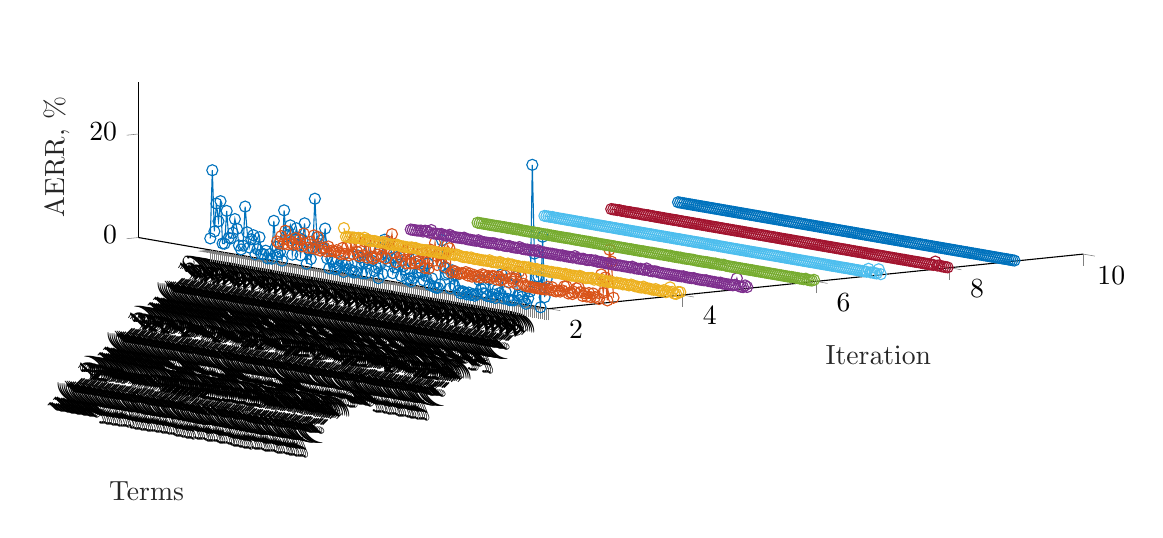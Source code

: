 % This file was created by matlab2tikz.
%
\definecolor{mycolor1}{rgb}{0.0,0.447,0.741}%
\definecolor{mycolor2}{rgb}{0.85,0.325,0.098}%
\definecolor{mycolor3}{rgb}{0.929,0.694,0.125}%
\definecolor{mycolor4}{rgb}{0.494,0.184,0.556}%
\definecolor{mycolor5}{rgb}{0.466,0.674,0.188}%
\definecolor{mycolor6}{rgb}{0.301,0.745,0.933}%
\definecolor{mycolor7}{rgb}{0.635,0.078,0.184}%
%
\begin{tikzpicture}

\begin{axis}[%
width=12cm,
height=3.569cm,
at={(0cm,0cm)},
scale only axis,
xmin=2,
xmax=10,
tick align=outside,
xlabel style={font=\color{white!15!black}},
xlabel={Iteration},
ymin=0,
ymax=200,
ytick={1,2,3,4,5,6,7,8,9,10,11,12,13,14,15,16,17,18,19,20,21,22,23,24,25,26,27,28,29,30,31,32,33,34,35,36,37,38,39,40,41,42,43,44,45,46,47,48,49,50,51,52,53,54,55,56,57,58,59,60,61,62,63,64,65,66,67,68,69,70,71,72,73,74,75,76,77,78,79,80,81,82,83,84,85,86,87,88,89,90,91,92,93,94,95,96,97,98,99,100,101,102,103,104,105,106,107,108,109,110,111,112,113,114,115,116,117,118,119,120,121,122,123,124,125,126,127,128,129,130,131,132,133,134,135,136,137,138,139,140,141,142,143,144,145,146,147,148,149,150,151,152,153,154,155,156,157,158,159,160,161,162,163,164,165},
yticklabels={{y(t-4)},{y(t-3)},{y(t-2)},{y(t-1)},{u(t-4)},{u(t-3)},{u(t-2)},{u(t-1)},{y(t-4)y(t-4)},{y(t-4)y(t-3)},{y(t-4)y(t-2)},{y(t-4)y(t-1)},{y(t-4)u(t-4)},{y(t-4)u(t-3)},{y(t-4)u(t-2)},{y(t-4)u(t-1)},{y(t-3)y(t-3)},{y(t-3)y(t-2)},{y(t-3)y(t-1)},{y(t-3)u(t-4)},{y(t-3)u(t-3)},{y(t-3)u(t-2)},{y(t-3)u(t-1)},{y(t-2)y(t-2)},{y(t-2)y(t-1)},{y(t-2)u(t-4)},{y(t-2)u(t-3)},{y(t-2)u(t-2)},{y(t-2)u(t-1)},{y(t-1)y(t-1)},{y(t-1)u(t-4)},{y(t-1)u(t-3)},{y(t-1)u(t-2)},{y(t-1)u(t-1)},{u(t-4)u(t-4)},{u(t-4)u(t-3)},{u(t-4)u(t-2)},{u(t-4)u(t-1)},{u(t-3)u(t-3)},{u(t-3)u(t-2)},{u(t-3)u(t-1)},{u(t-2)u(t-2)},{u(t-2)u(t-1)},{u(t-1)u(t-1)},{y(t-4)y(t-4)y(t-4)},{y(t-4)y(t-4)y(t-3)},{y(t-4)y(t-4)y(t-2)},{y(t-4)y(t-4)y(t-1)},{y(t-4)y(t-4)u(t-4)},{y(t-4)y(t-4)u(t-3)},{y(t-4)y(t-4)u(t-2)},{y(t-4)y(t-4)u(t-1)},{y(t-4)y(t-3)y(t-3)},{y(t-4)y(t-3)y(t-2)},{y(t-4)y(t-3)y(t-1)},{y(t-4)y(t-3)u(t-4)},{y(t-4)y(t-3)u(t-3)},{y(t-4)y(t-3)u(t-2)},{y(t-4)y(t-3)u(t-1)},{y(t-4)y(t-2)y(t-2)},{y(t-4)y(t-2)y(t-1)},{y(t-4)y(t-2)u(t-4)},{y(t-4)y(t-2)u(t-3)},{y(t-4)y(t-2)u(t-2)},{y(t-4)y(t-2)u(t-1)},{y(t-4)y(t-1)y(t-1)},{y(t-4)y(t-1)u(t-4)},{y(t-4)y(t-1)u(t-3)},{y(t-4)y(t-1)u(t-2)},{y(t-4)y(t-1)u(t-1)},{y(t-4)u(t-4)u(t-4)},{y(t-4)u(t-4)u(t-3)},{y(t-4)u(t-4)u(t-2)},{y(t-4)u(t-4)u(t-1)},{y(t-4)u(t-3)u(t-3)},{y(t-4)u(t-3)u(t-2)},{y(t-4)u(t-3)u(t-1)},{y(t-4)u(t-2)u(t-2)},{y(t-4)u(t-2)u(t-1)},{y(t-4)u(t-1)u(t-1)},{y(t-3)y(t-3)y(t-3)},{y(t-3)y(t-3)y(t-2)},{y(t-3)y(t-3)y(t-1)},{y(t-3)y(t-3)u(t-4)},{y(t-3)y(t-3)u(t-3)},{y(t-3)y(t-3)u(t-2)},{y(t-3)y(t-3)u(t-1)},{y(t-3)y(t-2)y(t-2)},{y(t-3)y(t-2)y(t-1)},{y(t-3)y(t-2)u(t-4)},{y(t-3)y(t-2)u(t-3)},{y(t-3)y(t-2)u(t-2)},{y(t-3)y(t-2)u(t-1)},{y(t-3)y(t-1)y(t-1)},{y(t-3)y(t-1)u(t-4)},{y(t-3)y(t-1)u(t-3)},{y(t-3)y(t-1)u(t-2)},{y(t-3)y(t-1)u(t-1)},{y(t-3)u(t-4)u(t-4)},{y(t-3)u(t-4)u(t-3)},{y(t-3)u(t-4)u(t-2)},{y(t-3)u(t-4)u(t-1)},{y(t-3)u(t-3)u(t-3)},{y(t-3)u(t-3)u(t-2)},{y(t-3)u(t-3)u(t-1)},{y(t-3)u(t-2)u(t-2)},{y(t-3)u(t-2)u(t-1)},{y(t-3)u(t-1)u(t-1)},{y(t-2)y(t-2)y(t-2)},{y(t-2)y(t-2)y(t-1)},{y(t-2)y(t-2)u(t-4)},{y(t-2)y(t-2)u(t-3)},{y(t-2)y(t-2)u(t-2)},{y(t-2)y(t-2)u(t-1)},{y(t-2)y(t-1)y(t-1)},{y(t-2)y(t-1)u(t-4)},{y(t-2)y(t-1)u(t-3)},{y(t-2)y(t-1)u(t-2)},{y(t-2)y(t-1)u(t-1)},{y(t-2)u(t-4)u(t-4)},{y(t-2)u(t-4)u(t-3)},{y(t-2)u(t-4)u(t-2)},{y(t-2)u(t-4)u(t-1)},{y(t-2)u(t-3)u(t-3)},{y(t-2)u(t-3)u(t-2)},{y(t-2)u(t-3)u(t-1)},{y(t-2)u(t-2)u(t-2)},{y(t-2)u(t-2)u(t-1)},{y(t-2)u(t-1)u(t-1)},{y(t-1)y(t-1)y(t-1)},{y(t-1)y(t-1)u(t-4)},{y(t-1)y(t-1)u(t-3)},{y(t-1)y(t-1)u(t-2)},{y(t-1)y(t-1)u(t-1)},{y(t-1)u(t-4)u(t-4)},{y(t-1)u(t-4)u(t-3)},{y(t-1)u(t-4)u(t-2)},{y(t-1)u(t-4)u(t-1)},{y(t-1)u(t-3)u(t-3)},{y(t-1)u(t-3)u(t-2)},{y(t-1)u(t-3)u(t-1)},{y(t-1)u(t-2)u(t-2)},{y(t-1)u(t-2)u(t-1)},{y(t-1)u(t-1)u(t-1)},{u(t-4)u(t-4)u(t-4)},{u(t-4)u(t-4)u(t-3)},{u(t-4)u(t-4)u(t-2)},{u(t-4)u(t-4)u(t-1)},{u(t-4)u(t-3)u(t-3)},{u(t-4)u(t-3)u(t-2)},{u(t-4)u(t-3)u(t-1)},{u(t-4)u(t-2)u(t-2)},{u(t-4)u(t-2)u(t-1)},{u(t-4)u(t-1)u(t-1)},{u(t-3)u(t-3)u(t-3)},{u(t-3)u(t-3)u(t-2)},{u(t-3)u(t-3)u(t-1)},{u(t-3)u(t-2)u(t-2)},{u(t-3)u(t-2)u(t-1)},{u(t-3)u(t-1)u(t-1)},{u(t-2)u(t-2)u(t-2)},{u(t-2)u(t-2)u(t-1)},{u(t-2)u(t-1)u(t-1)},{u(t-1)u(t-1)u(t-1)},{c}},
yticklabel style={rotate=45},
ylabel style={font=\color{white!15!black}},
ylabel={Terms},
zmin=0,
zmax=30,
zlabel style={font=\color{white!15!black}},
zlabel={AERR, $\%$},
view={-37.5}{30},
axis background/.style={fill=white},
axis x line*=bottom,
axis y line*=left,
axis z line*=left
]
\addplot3 [color=mycolor1, mark=o, mark options={solid, mycolor1}]
 table[row sep=crcr] {%
2	1	5.678\\
2	2	2.08\\
2	3	13.68\\
2	4	0\\
2	5	5.836\\
2	6	5.708\\
2	7	10.15\\
2	8	27.235\\
2	9	2.722\\
2	10	1.291\\
2	11	0.179\\
2	12	0.649\\
2	13	1.4\\
2	14	1.782\\
2	15	1.492\\
2	16	5.065\\
2	17	0.434\\
2	18	0.411\\
2	19	0.318\\
2	20	0.504\\
2	21	1.816\\
2	22	0.431\\
2	23	5.038\\
2	24	1.348\\
2	25	1.935\\
2	26	0.271\\
2	27	0.895\\
2	28	0.339\\
2	29	3.637\\
2	30	0.375\\
2	31	0.789\\
2	32	0.762\\
2	33	1.537\\
2	34	3.214\\
2	35	0.412\\
2	36	0.025\\
2	37	0.282\\
2	38	0.035\\
2	39	0.434\\
2	40	0.007\\
2	41	0.297\\
2	42	0.461\\
2	43	0.036\\
2	44	0.463\\
2	45	3.389\\
2	46	1.296\\
2	47	4.175\\
2	48	0.64\\
2	49	3.474\\
2	50	3.163\\
2	51	4.427\\
2	52	9.646\\
2	53	1.038\\
2	54	0.313\\
2	55	0.274\\
2	56	0.418\\
2	57	1.941\\
2	58	0.631\\
2	59	4.696\\
2	60	2.23\\
2	61	1.279\\
2	62	2.848\\
2	63	2.569\\
2	64	2.598\\
2	65	5.132\\
2	66	1.397\\
2	67	0.665\\
2	68	1.22\\
2	69	0.943\\
2	70	2.713\\
2	71	3.292\\
2	72	1.363\\
2	73	3.442\\
2	74	4.868\\
2	75	2.819\\
2	76	1.633\\
2	77	4.463\\
2	78	3.787\\
2	79	5.248\\
2	80	7.832\\
2	81	1.151\\
2	82	3.003\\
2	83	0.175\\
2	84	2.149\\
2	85	1.424\\
2	86	3.338\\
2	87	5.639\\
2	88	3.42\\
2	89	0.722\\
2	90	2.864\\
2	91	0.599\\
2	92	3.508\\
2	93	3.878\\
2	94	0.679\\
2	95	0.438\\
2	96	0.767\\
2	97	0.925\\
2	98	2.064\\
2	99	1.591\\
2	100	0.221\\
2	101	2.197\\
2	102	1.235\\
2	103	0.742\\
2	104	0.451\\
2	105	1.819\\
2	106	2.293\\
2	107	0.427\\
2	108	2.291\\
2	109	7.988\\
2	110	4.145\\
2	111	5.537\\
2	112	4.814\\
2	113	6.064\\
2	114	13.404\\
2	115	3.777\\
2	116	1.626\\
2	117	3.321\\
2	118	0.572\\
2	119	8.309\\
2	120	5.008\\
2	121	1.983\\
2	122	5.319\\
2	123	7.083\\
2	124	4.863\\
2	125	1.843\\
2	126	7.433\\
2	127	6.12\\
2	128	5.235\\
2	129	10.13\\
2	130	0.345\\
2	131	1.951\\
2	132	1.369\\
2	133	2.776\\
2	134	7.753\\
2	135	0.379\\
2	136	1.193\\
2	137	0.281\\
2	138	1.718\\
2	139	0.987\\
2	140	0.908\\
2	141	4.111\\
2	142	1.728\\
2	143	0.686\\
2	144	4.298\\
2	145	3.445\\
2	146	1.789\\
2	147	4.645\\
2	148	9.551\\
2	149	1.94\\
2	150	1.136\\
2	151	1.825\\
2	152	4.97\\
2	153	6.795\\
2	154	4.076\\
2	155	2.915\\
2	156	2.956\\
2	157	8.097\\
2	158	1.696\\
2	159	1.669\\
2	160	9.774\\
2	161	5.828\\
2	162	9.18\\
2	163	3.719\\
2	164	15.47\\
2	165	2.237\\
};
 \addplot3 [color=mycolor2, mark=o, mark options={solid, mycolor2}]
 table[row sep=crcr] {%
3	1	0.723\\
3	2	7.629\\
3	3	9.86\\
3	4	0\\
3	5	4.371\\
3	6	1.319\\
3	7	4.808\\
3	8	0\\
3	9	0.145\\
3	10	0.244\\
3	11	0.87\\
3	12	0.069\\
3	13	0.812\\
3	14	0.055\\
3	15	0.621\\
3	16	0.033\\
3	17	0.695\\
3	18	1.599\\
3	19	1.307\\
3	20	0.524\\
3	21	0.058\\
3	22	0.324\\
3	23	0.026\\
3	24	1.359\\
3	25	1.28\\
3	26	0.416\\
3	27	0.118\\
3	28	0.281\\
3	29	0.02\\
3	30	0.056\\
3	31	0.71\\
3	32	0.124\\
3	33	0.655\\
3	34	0.023\\
3	35	0.059\\
3	36	0.004\\
3	37	0.038\\
3	38	0.005\\
3	39	0.054\\
3	40	0.006\\
3	41	0.042\\
3	42	0.065\\
3	43	0.003\\
3	44	0.064\\
3	45	0.398\\
3	46	1.691\\
3	47	2.586\\
3	48	0.085\\
3	49	1.07\\
3	50	0.441\\
3	51	1.014\\
3	52	0.16\\
3	53	1.97\\
3	54	1.416\\
3	55	0.565\\
3	56	0.267\\
3	57	0.939\\
3	58	0.317\\
3	59	0.873\\
3	60	0.868\\
3	61	0.454\\
3	62	0.744\\
3	63	0.403\\
3	64	0.77\\
3	65	0.854\\
3	66	0.186\\
3	67	0.368\\
3	68	0.191\\
3	69	0.466\\
3	70	0.057\\
3	71	0.593\\
3	72	0.137\\
3	73	0.737\\
3	74	0.417\\
3	75	0.396\\
3	76	0.207\\
3	77	0.255\\
3	78	0.494\\
3	79	0.523\\
3	80	0.162\\
3	81	4.795\\
3	82	5.298\\
3	83	1.002\\
3	84	3.478\\
3	85	1.93\\
3	86	3.344\\
3	87	1.141\\
3	88	5.369\\
3	89	1.747\\
3	90	3.864\\
3	91	0.199\\
3	92	3.245\\
3	93	0.156\\
3	94	2.922\\
3	95	0.618\\
3	96	1.323\\
3	97	1.096\\
3	98	0.716\\
3	99	3.547\\
3	100	0.521\\
3	101	3.088\\
3	102	0.4\\
3	103	2.358\\
3	104	0.887\\
3	105	1.456\\
3	106	3.586\\
3	107	0.313\\
3	108	2.082\\
3	109	5.594\\
3	110	2.729\\
3	111	4.047\\
3	112	0.682\\
3	113	3.412\\
3	114	0.946\\
3	115	2.242\\
3	116	1.153\\
3	117	0.593\\
3	118	0.222\\
3	119	0.557\\
3	120	3.623\\
3	121	0.213\\
3	122	3.232\\
3	123	0.527\\
3	124	1.292\\
3	125	0.236\\
3	126	1.011\\
3	127	3.56\\
3	128	0.414\\
3	129	2.254\\
3	130	0.047\\
3	131	1.497\\
3	132	0.181\\
3	133	1.296\\
3	134	0.001\\
3	135	0.19\\
3	136	0.633\\
3	137	0.286\\
3	138	0.445\\
3	139	0.223\\
3	140	1.066\\
3	141	0.046\\
3	142	0.751\\
3	143	0.415\\
3	144	0.001\\
3	145	2.553\\
3	146	0.129\\
3	147	2.739\\
3	148	0.195\\
3	149	1.367\\
3	150	0.151\\
3	151	0.84\\
3	152	2.742\\
3	153	0.188\\
3	154	1.409\\
3	155	0.561\\
3	156	1.597\\
3	157	0.233\\
3	158	0.467\\
3	159	0.924\\
3	160	0.152\\
3	161	2.666\\
3	162	0.053\\
3	163	1.492\\
3	164	0.001\\
3	165	0.322\\
};
 \addplot3 [color=mycolor3, mark=o, mark options={solid, mycolor3}]
 table[row sep=crcr] {%
4	1	0.492\\
4	2	0.457\\
4	3	0\\
4	4	0\\
4	5	0.266\\
4	6	1.065\\
4	7	0.223\\
4	8	0\\
4	9	0.319\\
4	10	0.116\\
4	11	0.048\\
4	12	0.055\\
4	13	0.257\\
4	14	0.041\\
4	15	0.045\\
4	16	0.127\\
4	17	0.12\\
4	18	0.077\\
4	19	0.316\\
4	20	0.057\\
4	21	0.058\\
4	22	0.128\\
4	23	0.096\\
4	24	0.208\\
4	25	0.311\\
4	26	0.072\\
4	27	0.141\\
4	28	0.157\\
4	29	0.061\\
4	30	0.204\\
4	31	0.106\\
4	32	0.205\\
4	33	0.048\\
4	34	0.092\\
4	35	0.257\\
4	36	0.005\\
4	37	0.166\\
4	38	0.018\\
4	39	0.258\\
4	40	0.004\\
4	41	0.177\\
4	42	0.274\\
4	43	0.004\\
4	44	0.282\\
4	45	0.182\\
4	46	0.121\\
4	47	0.025\\
4	48	0.042\\
4	49	0.178\\
4	50	0.266\\
4	51	0.047\\
4	52	0.076\\
4	53	0.1\\
4	54	0.03\\
4	55	0.117\\
4	56	0.057\\
4	57	0.172\\
4	58	0.034\\
4	59	0.072\\
4	60	0.088\\
4	61	0.124\\
4	62	0.048\\
4	63	0.06\\
4	64	0.078\\
4	65	0.015\\
4	66	0.084\\
4	67	0.056\\
4	68	0.098\\
4	69	0.016\\
4	70	0.037\\
4	71	0.16\\
4	72	0.077\\
4	73	0.093\\
4	74	0.027\\
4	75	0.201\\
4	76	0.071\\
4	77	0.151\\
4	78	0.093\\
4	79	0.009\\
4	80	0.108\\
4	81	0.092\\
4	82	0.08\\
4	83	0.199\\
4	84	0.062\\
4	85	0.244\\
4	86	0.034\\
4	87	0.042\\
4	88	0.159\\
4	89	0.277\\
4	90	0.043\\
4	91	0.066\\
4	92	0.029\\
4	93	0.004\\
4	94	0.259\\
4	95	0.047\\
4	96	0.062\\
4	97	0.014\\
4	98	0.018\\
4	99	0.016\\
4	100	0.06\\
4	101	0.008\\
4	102	0.016\\
4	103	0.188\\
4	104	0.02\\
4	105	0.096\\
4	106	0.032\\
4	107	0.003\\
4	108	0.058\\
4	109	0.178\\
4	110	0.254\\
4	111	0.07\\
4	112	0.177\\
4	113	0.038\\
4	114	0.003\\
4	115	0.256\\
4	116	0.064\\
4	117	0.079\\
4	118	0.026\\
4	119	0.001\\
4	120	0.04\\
4	121	0.116\\
4	122	0.021\\
4	123	0.011\\
4	124	0.108\\
4	125	0.089\\
4	126	0.024\\
4	127	0.018\\
4	128	0.01\\
4	129	0.002\\
4	130	0.165\\
4	131	0.085\\
4	132	0.139\\
4	133	0.029\\
4	134	0.003\\
4	135	0.005\\
4	136	0.041\\
4	137	0.01\\
4	138	0.016\\
4	139	0.175\\
4	140	0.021\\
4	141	0.036\\
4	142	0.012\\
4	143	0.007\\
4	144	0.001\\
4	145	0.134\\
4	146	0.202\\
4	147	0.057\\
4	148	0.011\\
4	149	0.073\\
4	150	0.132\\
4	151	0.057\\
4	152	0.043\\
4	153	0.007\\
4	154	0.061\\
4	155	0.424\\
4	156	0.021\\
4	157	0.173\\
4	158	0.195\\
4	159	0.019\\
4	160	0.109\\
4	161	0.073\\
4	162	0.003\\
4	163	0.026\\
4	164	0.001\\
4	165	1.592\\
};
 \addplot3 [color=mycolor4, mark=o, mark options={solid, mycolor4}]
 table[row sep=crcr] {%
5	1	0.161\\
5	2	0.396\\
5	3	0\\
5	4	0\\
5	5	0.049\\
5	6	1.499\\
5	7	0.165\\
5	8	0\\
5	9	0.017\\
5	10	0.034\\
5	11	0.014\\
5	12	0.015\\
5	13	0.005\\
5	14	0.116\\
5	15	0.01\\
5	16	0.001\\
5	17	0.04\\
5	18	0.026\\
5	19	0.028\\
5	20	0.005\\
5	21	0.109\\
5	22	0.01\\
5	23	0.001\\
5	24	0.001\\
5	25	0.002\\
5	26	0.004\\
5	27	0.11\\
5	28	0.009\\
5	29	0.001\\
5	30	0.001\\
5	31	0.005\\
5	32	0.1\\
5	33	0.009\\
5	34	0.0\\
5	35	0.0\\
5	36	0.0\\
5	37	0.001\\
5	38	0.0\\
5	39	0.001\\
5	40	0.001\\
5	41	0.0\\
5	42	0.001\\
5	43	0.001\\
5	44	0.001\\
5	45	0.093\\
5	46	0.111\\
5	47	0.017\\
5	48	0.026\\
5	49	0.041\\
5	50	0.376\\
5	51	0.056\\
5	52	0.034\\
5	53	0.124\\
5	54	0.028\\
5	55	0.031\\
5	56	0.012\\
5	57	0.251\\
5	58	0.013\\
5	59	0.045\\
5	60	0.057\\
5	61	0.031\\
5	62	0.031\\
5	63	0.078\\
5	64	0.025\\
5	65	0.007\\
5	66	0.052\\
5	67	0.009\\
5	68	0.101\\
5	69	0.012\\
5	70	0.016\\
5	71	0.052\\
5	72	0.096\\
5	73	0.05\\
5	74	0.013\\
5	75	0.209\\
5	76	0.085\\
5	77	0.149\\
5	78	0.065\\
5	79	0.008\\
5	80	0.036\\
5	81	0.139\\
5	82	0.046\\
5	83	0.028\\
5	84	0.027\\
5	85	0.35\\
5	86	0.003\\
5	87	0.038\\
5	88	0.034\\
5	89	0.024\\
5	90	0.013\\
5	91	0.107\\
5	92	0.005\\
5	93	0.003\\
5	94	0.055\\
5	95	0.004\\
5	96	0.08\\
5	97	0.016\\
5	98	0.016\\
5	99	0.025\\
5	100	0.059\\
5	101	0.009\\
5	102	0.007\\
5	103	0.251\\
5	104	0.025\\
5	105	0.114\\
5	106	0.014\\
5	107	0.003\\
5	108	0.043\\
5	109	0.003\\
5	110	0.002\\
5	111	0.012\\
5	112	0.252\\
5	113	0.025\\
5	114	0.002\\
5	115	0.002\\
5	116	0.007\\
5	117	0.125\\
5	118	0.015\\
5	119	0.001\\
5	120	0.013\\
5	121	0.147\\
5	122	0.02\\
5	123	0.006\\
5	124	0.131\\
5	125	0.107\\
5	126	0.029\\
5	127	0.016\\
5	128	0.009\\
5	129	0.002\\
5	130	0.001\\
5	131	0.012\\
5	132	0.199\\
5	133	0.021\\
5	134	0.002\\
5	135	0.003\\
5	136	0.033\\
5	137	0.001\\
5	138	0.003\\
5	139	0.219\\
5	140	0.025\\
5	141	0.044\\
5	142	0.011\\
5	143	0.006\\
5	144	0.001\\
5	145	0.026\\
5	146	0.283\\
5	147	0.037\\
5	148	0.006\\
5	149	0.027\\
5	150	0.175\\
5	151	0.031\\
5	152	0.04\\
5	153	0.008\\
5	154	0.007\\
5	155	0.583\\
5	156	0.014\\
5	157	0.236\\
5	158	0.262\\
5	159	0.015\\
5	160	0.146\\
5	161	0.057\\
5	162	0.002\\
5	163	0.019\\
5	164	0.001\\
5	165	0\\
};
 \addplot3 [color=mycolor5, mark=o, mark options={solid, mycolor5}]
 table[row sep=crcr] {%
6	1	0.23\\
6	2	0.013\\
6	3	0\\
6	4	0\\
6	5	0.177\\
6	6	0\\
6	7	0.021\\
6	8	0\\
6	9	0.03\\
6	10	0.013\\
6	11	0.024\\
6	12	0.023\\
6	13	0.011\\
6	14	0.001\\
6	15	0.002\\
6	16	0.001\\
6	17	0.002\\
6	18	0.002\\
6	19	0.002\\
6	20	0.011\\
6	21	0.001\\
6	22	0.002\\
6	23	0.001\\
6	24	0.001\\
6	25	0.002\\
6	26	0.011\\
6	27	0.001\\
6	28	0.001\\
6	29	0.001\\
6	30	0.001\\
6	31	0.014\\
6	32	0.001\\
6	33	0.002\\
6	34	0.001\\
6	35	0.001\\
6	36	0.001\\
6	37	0.001\\
6	38	0.001\\
6	39	0.001\\
6	40	0.001\\
6	41	0.001\\
6	42	0.001\\
6	43	0.0\\
6	44	0.001\\
6	45	0.128\\
6	46	0.051\\
6	47	0.022\\
6	48	0.031\\
6	49	0.096\\
6	50	0.029\\
6	51	0.024\\
6	52	0.047\\
6	53	0.047\\
6	54	0.035\\
6	55	0.014\\
6	56	0.013\\
6	57	0.016\\
6	58	0.012\\
6	59	0.017\\
6	60	0.071\\
6	61	0.041\\
6	62	0.043\\
6	63	0.021\\
6	64	0.02\\
6	65	0.01\\
6	66	0.065\\
6	67	0.019\\
6	68	0.035\\
6	69	0.014\\
6	70	0.019\\
6	71	0.102\\
6	72	0.013\\
6	73	0.052\\
6	74	0.026\\
6	75	0.053\\
6	76	0.002\\
6	77	0.034\\
6	78	0.041\\
6	79	0.004\\
6	80	0.052\\
6	81	0.005\\
6	82	0.002\\
6	83	0.002\\
6	84	0.037\\
6	85	0.001\\
6	86	0.003\\
6	87	0.003\\
6	88	0.002\\
6	89	0.002\\
6	90	0.02\\
6	91	0.001\\
6	92	0.002\\
6	93	0.001\\
6	94	0.005\\
6	95	0.005\\
6	96	0.002\\
6	97	0.002\\
6	98	0.002\\
6	99	0.019\\
6	100	0.009\\
6	101	0.008\\
6	102	0.006\\
6	103	0.001\\
6	104	0.001\\
6	105	0.001\\
6	106	0.002\\
6	107	0.001\\
6	108	0.002\\
6	109	0.002\\
6	110	0.001\\
6	111	0.034\\
6	112	0.001\\
6	113	0.004\\
6	114	0.001\\
6	115	0.001\\
6	116	0.022\\
6	117	0.001\\
6	118	0.003\\
6	119	0.0\\
6	120	0.038\\
6	121	0.01\\
6	122	0.013\\
6	123	0.009\\
6	124	0.001\\
6	125	0.001\\
6	126	0.0\\
6	127	0.004\\
6	128	0.002\\
6	129	0.001\\
6	130	0.001\\
6	131	0.039\\
6	132	0.001\\
6	133	0.003\\
6	134	0.001\\
6	135	0.01\\
6	136	0.02\\
6	137	0.006\\
6	138	0.012\\
6	139	0.001\\
6	140	0.002\\
6	141	0.001\\
6	142	0.002\\
6	143	0.002\\
6	144	0.0\\
6	145	0.085\\
6	146	0.002\\
6	147	0.039\\
6	148	0.009\\
6	149	0.038\\
6	150	0.001\\
6	151	0.022\\
6	152	0.03\\
6	153	0.002\\
6	154	0.036\\
6	155	0.001\\
6	156	0.003\\
6	157	0.0\\
6	158	0.0\\
6	159	0.002\\
6	160	0.0\\
6	161	0.009\\
6	162	0.001\\
6	163	0.002\\
6	164	0.001\\
6	165	0\\
};
 \addplot3 [color=mycolor6, mark=o, mark options={solid, mycolor6}]
 table[row sep=crcr] {%
7	1	0\\
7	2	0.891\\
7	3	0\\
7	4	0\\
7	5	0.049\\
7	6	0\\
7	7	0.634\\
7	8	0\\
7	9	0.002\\
7	10	0.011\\
7	11	0.001\\
7	12	0.0\\
7	13	0.003\\
7	14	0.001\\
7	15	0.013\\
7	16	0.002\\
7	17	0.021\\
7	18	0.01\\
7	19	0.012\\
7	20	0.003\\
7	21	0.001\\
7	22	0.014\\
7	23	0.002\\
7	24	0.001\\
7	25	0.001\\
7	26	0.003\\
7	27	0.001\\
7	28	0.012\\
7	29	0.001\\
7	30	0.001\\
7	31	0.004\\
7	32	0.001\\
7	33	0.014\\
7	34	0.001\\
7	35	0.001\\
7	36	0.001\\
7	37	0.001\\
7	38	0.001\\
7	39	0.001\\
7	40	0.001\\
7	41	0.001\\
7	42	0.001\\
7	43	0.001\\
7	44	0.001\\
7	45	0.001\\
7	46	0.01\\
7	47	0.001\\
7	48	0.001\\
7	49	0.008\\
7	50	0.001\\
7	51	0.02\\
7	52	0.001\\
7	53	0.014\\
7	54	0.004\\
7	55	0.004\\
7	56	0.005\\
7	57	0.001\\
7	58	0.029\\
7	59	0.002\\
7	60	0.002\\
7	61	0.001\\
7	62	0.003\\
7	63	0.001\\
7	64	0.004\\
7	65	0.001\\
7	66	0.001\\
7	67	0.003\\
7	68	0.001\\
7	69	0.004\\
7	70	0.001\\
7	71	0.006\\
7	72	0.003\\
7	73	0.001\\
7	74	0.004\\
7	75	0.0\\
7	76	0.004\\
7	77	0.001\\
7	78	0.011\\
7	79	0.008\\
7	80	0.001\\
7	81	0.049\\
7	82	0.019\\
7	83	0.005\\
7	84	0.026\\
7	85	0.005\\
7	86	0.009\\
7	87	0.003\\
7	88	0.017\\
7	89	0.012\\
7	90	0.019\\
7	91	0.005\\
7	92	0.005\\
7	93	0.004\\
7	94	0.022\\
7	95	0.002\\
7	96	0.007\\
7	97	0.009\\
7	98	0.004\\
7	99	0.026\\
7	100	0.002\\
7	101	0.005\\
7	102	0.001\\
7	103	0.011\\
7	104	0.007\\
7	105	0.005\\
7	106	0.003\\
7	107	0.008\\
7	108	0.009\\
7	109	0.001\\
7	110	0.001\\
7	111	0.009\\
7	112	0.001\\
7	113	0.017\\
7	114	0.001\\
7	115	0.001\\
7	116	0.006\\
7	117	0.001\\
7	118	0.011\\
7	119	0.001\\
7	120	0.01\\
7	121	0.002\\
7	122	0.004\\
7	123	0.003\\
7	124	0.001\\
7	125	0.005\\
7	126	0.0\\
7	127	0.01\\
7	128	0.003\\
7	129	0.001\\
7	130	0.001\\
7	131	0.009\\
7	132	0.001\\
7	133	0.018\\
7	134	0.001\\
7	135	0.003\\
7	136	0.004\\
7	137	0.004\\
7	138	0.003\\
7	139	0.001\\
7	140	0.01\\
7	141	0.001\\
7	142	0.011\\
7	143	0.005\\
7	144	0.001\\
7	145	0.021\\
7	146	0.001\\
7	147	0.007\\
7	148	0.003\\
7	149	0.008\\
7	150	0.001\\
7	151	0.005\\
7	152	0.013\\
7	153	0.001\\
7	154	0.007\\
7	155	0.001\\
7	156	0.024\\
7	157	0.0\\
7	158	0.001\\
7	159	0.015\\
7	160	0.0\\
7	161	0.063\\
7	162	0.001\\
7	163	0.022\\
7	164	0.0\\
7	165	0\\
};
 \addplot3 [color=mycolor7, mark=o, mark options={solid, mycolor7}]
 table[row sep=crcr] {%
8	1	0\\
8	2	0\\
8	3	0\\
8	4	0\\
8	5	0.114\\
8	6	0\\
8	7	0.708\\
8	8	0\\
8	9	0.001\\
8	10	0.001\\
8	11	0.0\\
8	12	0.0\\
8	13	0.009\\
8	14	0.0\\
8	15	0.013\\
8	16	0.001\\
8	17	0.0\\
8	18	0.001\\
8	19	0.0\\
8	20	0.009\\
8	21	0.001\\
8	22	0.014\\
8	23	0.001\\
8	24	0.001\\
8	25	0.001\\
8	26	0.008\\
8	27	0.0\\
8	28	0.012\\
8	29	0.001\\
8	30	0.001\\
8	31	0.009\\
8	32	0.0\\
8	33	0.014\\
8	34	0.0\\
8	35	0.0\\
8	36	0.0\\
8	37	0.0\\
8	38	0.0\\
8	39	0.0\\
8	40	0.0\\
8	41	0.001\\
8	42	0.001\\
8	43	0.0\\
8	44	0.001\\
8	45	0.0\\
8	46	0.0\\
8	47	0.0\\
8	48	0.0\\
8	49	0.015\\
8	50	0.0\\
8	51	0.024\\
8	52	0.0\\
8	53	0.001\\
8	54	0.0\\
8	55	0.001\\
8	56	0.011\\
8	57	0.0\\
8	58	0.016\\
8	59	0.001\\
8	60	0.001\\
8	61	0.0\\
8	62	0.002\\
8	63	0.001\\
8	64	0.004\\
8	65	0.001\\
8	66	0.001\\
8	67	0.003\\
8	68	0.001\\
8	69	0.004\\
8	70	0.001\\
8	71	0.006\\
8	72	0.003\\
8	73	0.011\\
8	74	0.006\\
8	75	0.0\\
8	76	0.004\\
8	77	0.001\\
8	78	0.012\\
8	79	0.009\\
8	80	0.001\\
8	81	0.001\\
8	82	0.0\\
8	83	0.001\\
8	84	0.015\\
8	85	0.0\\
8	86	0.027\\
8	87	0.001\\
8	88	0.001\\
8	89	0.0\\
8	90	0.007\\
8	91	0.0\\
8	92	0.012\\
8	93	0.0\\
8	94	0.001\\
8	95	0.003\\
8	96	0.001\\
8	97	0.006\\
8	98	0.001\\
8	99	0.007\\
8	100	0.005\\
8	101	0.011\\
8	102	0.005\\
8	103	0.0\\
8	104	0.008\\
8	105	0.001\\
8	106	0.006\\
8	107	0.007\\
8	108	0.001\\
8	109	0.001\\
8	110	0.001\\
8	111	0.01\\
8	112	0.001\\
8	113	0.02\\
8	114	0.0\\
8	115	0.001\\
8	116	0.007\\
8	117	0.001\\
8	118	0.014\\
8	119	0.001\\
8	120	0.011\\
8	121	0.003\\
8	122	0.016\\
8	123	0.002\\
8	124	0.001\\
8	125	0.006\\
8	126	0.0\\
8	127	0.011\\
8	128	0.003\\
8	129	0.0\\
8	130	0.001\\
8	131	0.015\\
8	132	0.001\\
8	133	0.023\\
8	134	0.001\\
8	135	0.002\\
8	136	0.007\\
8	137	0.004\\
8	138	0.003\\
8	139	0.001\\
8	140	0.012\\
8	141	0.001\\
8	142	0.013\\
8	143	0.005\\
8	144	0.001\\
8	145	0.034\\
8	146	0.001\\
8	147	0.048\\
8	148	0.002\\
8	149	0.014\\
8	150	0.001\\
8	151	0.01\\
8	152	0.054\\
8	153	0.002\\
8	154	0.014\\
8	155	0.001\\
8	156	0.026\\
8	157	0.0\\
8	158	0.0\\
8	159	0.016\\
8	160	0.0\\
8	161	0.07\\
8	162	0.001\\
8	163	0.024\\
8	164	0.001\\
8	165	0\\
};
 \addplot3 [color=mycolor1, mark=o, mark options={solid, mycolor1}]
 table[row sep=crcr] {%
9	1	0\\
9	2	0\\
9	3	0\\
9	4	0\\
9	5	0.017\\
9	6	0\\
9	7	0\\
9	8	0\\
9	9	0.001\\
9	10	0.0\\
9	11	0.001\\
9	12	0.0\\
9	13	0.002\\
9	14	0.0\\
9	15	0.0\\
9	16	0.001\\
9	17	0.001\\
9	18	0.001\\
9	19	0.0\\
9	20	0.002\\
9	21	0.0\\
9	22	0.0\\
9	23	0.001\\
9	24	0.001\\
9	25	0.0\\
9	26	0.002\\
9	27	0.0\\
9	28	0.0\\
9	29	0.001\\
9	30	0.0\\
9	31	0.002\\
9	32	0.0\\
9	33	0.0\\
9	34	0.0\\
9	35	0.0\\
9	36	0.0\\
9	37	0.0\\
9	38	0.0\\
9	39	0.001\\
9	40	0.0\\
9	41	0.001\\
9	42	0.0\\
9	43	0.0\\
9	44	0.001\\
9	45	0.0\\
9	46	0.0\\
9	47	0.0\\
9	48	0.0\\
9	49	0.002\\
9	50	0.0\\
9	51	0.0\\
9	52	0.0\\
9	53	0.0\\
9	54	0.0\\
9	55	0.0\\
9	56	0.002\\
9	57	0.0\\
9	58	0.001\\
9	59	0.0\\
9	60	0.0\\
9	61	0.0\\
9	62	0.002\\
9	63	0.001\\
9	64	0.001\\
9	65	0.001\\
9	66	0.0\\
9	67	0.001\\
9	68	0.0\\
9	69	0.001\\
9	70	0.0\\
9	71	0.002\\
9	72	0.001\\
9	73	0.001\\
9	74	0.001\\
9	75	0.0\\
9	76	0.0\\
9	77	0.0\\
9	78	0.0\\
9	79	0.0\\
9	80	0.0\\
9	81	0.0\\
9	82	0.0\\
9	83	0.0\\
9	84	0.002\\
9	85	9.92e-05\\
9	86	0.0\\
9	87	0.0\\
9	88	0.0\\
9	89	0.0\\
9	90	0.001\\
9	91	0.0\\
9	92	9.012e-05\\
9	93	0.0\\
9	94	0.001\\
9	95	0.001\\
9	96	0.0\\
9	97	0.001\\
9	98	0.0\\
9	99	0.001\\
9	100	0.0\\
9	101	0.0\\
9	102	0.0\\
9	103	7.583e-05\\
9	104	0.0\\
9	105	0.0\\
9	106	0.0\\
9	107	0.0\\
9	108	0.0\\
9	109	0.0\\
9	110	0.0\\
9	111	0.002\\
9	112	0.0\\
9	113	0.0\\
9	114	0.0\\
9	115	0.0\\
9	116	0.002\\
9	117	0.0\\
9	118	0.0\\
9	119	0.0\\
9	120	0.002\\
9	121	0.001\\
9	122	0.001\\
9	123	0.001\\
9	124	0.0\\
9	125	0.0\\
9	126	0.0\\
9	127	0.0\\
9	128	0.001\\
9	129	0.0\\
9	130	0.0\\
9	131	0.003\\
9	132	0.0\\
9	133	0.001\\
9	134	0.001\\
9	135	0.001\\
9	136	0.001\\
9	137	0.001\\
9	138	0.001\\
9	139	0.0\\
9	140	0.001\\
9	141	0.0\\
9	142	0.001\\
9	143	0.001\\
9	144	0.0\\
9	145	0.004\\
9	146	0.0\\
9	147	0.002\\
9	148	0.001\\
9	149	0.002\\
9	150	0.0\\
9	151	0.001\\
9	152	0.001\\
9	153	0.001\\
9	154	0.002\\
9	155	0.0\\
9	156	0.001\\
9	157	0.0\\
9	158	0.0\\
9	159	0.001\\
9	160	8.638e-05\\
9	161	0.001\\
9	162	0.0\\
9	163	0.001\\
9	164	0.0\\
9	165	0\\
};
 \end{axis}
\end{tikzpicture}%